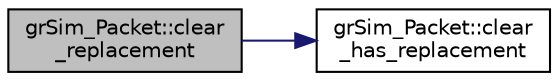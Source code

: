 digraph "grSim_Packet::clear_replacement"
{
 // INTERACTIVE_SVG=YES
  edge [fontname="Helvetica",fontsize="10",labelfontname="Helvetica",labelfontsize="10"];
  node [fontname="Helvetica",fontsize="10",shape=record];
  rankdir="LR";
  Node1 [label="grSim_Packet::clear\l_replacement",height=0.2,width=0.4,color="black", fillcolor="grey75", style="filled", fontcolor="black"];
  Node1 -> Node2 [color="midnightblue",fontsize="10",style="solid",fontname="Helvetica"];
  Node2 [label="grSim_Packet::clear\l_has_replacement",height=0.2,width=0.4,color="black", fillcolor="white", style="filled",URL="$d3/db5/classgr_sim___packet.html#a38a6457c7cc61c305d95276f2b257d4b"];
}
